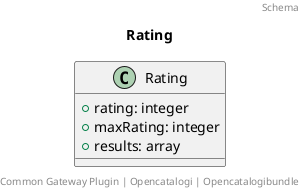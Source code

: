 @startuml
title: Rating
footer: Common Gateway Plugin | Opencatalogi | Opencatalogibundle 
header: Schema

class Rating {
  + rating: integer
  + maxRating: integer
  + results: array
}
@enduml
